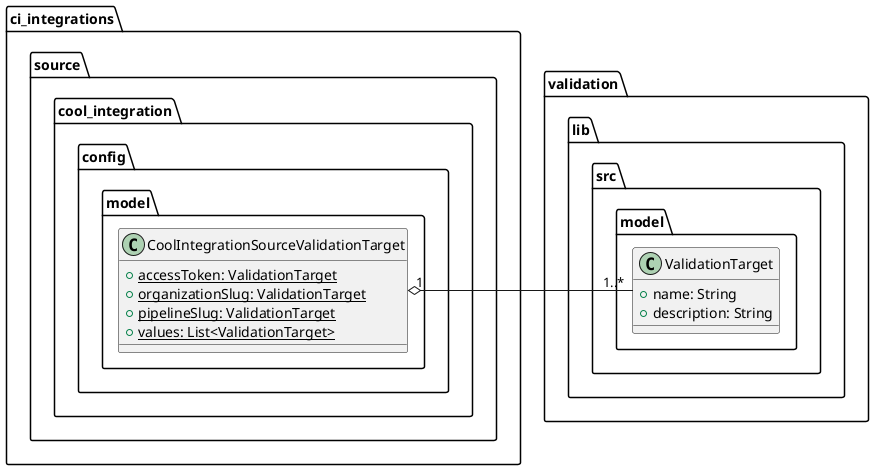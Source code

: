 @startuml cool_integration_source_validation_target_class_diagram

package validation.lib.src.model {
    class ValidationTarget {
        + name: String
        + description: String
    }
}

package ci_integrations.source.cool_integration.config.model {
    class CoolIntegrationSourceValidationTarget {
        + {static} accessToken: ValidationTarget
        + {static} organizationSlug: ValidationTarget
        + {static} pipelineSlug: ValidationTarget
        + {static} values: List<ValidationTarget>
    }
}

ValidationTarget "1..*" -left-o "1" CoolIntegrationSourceValidationTarget

@enduml
